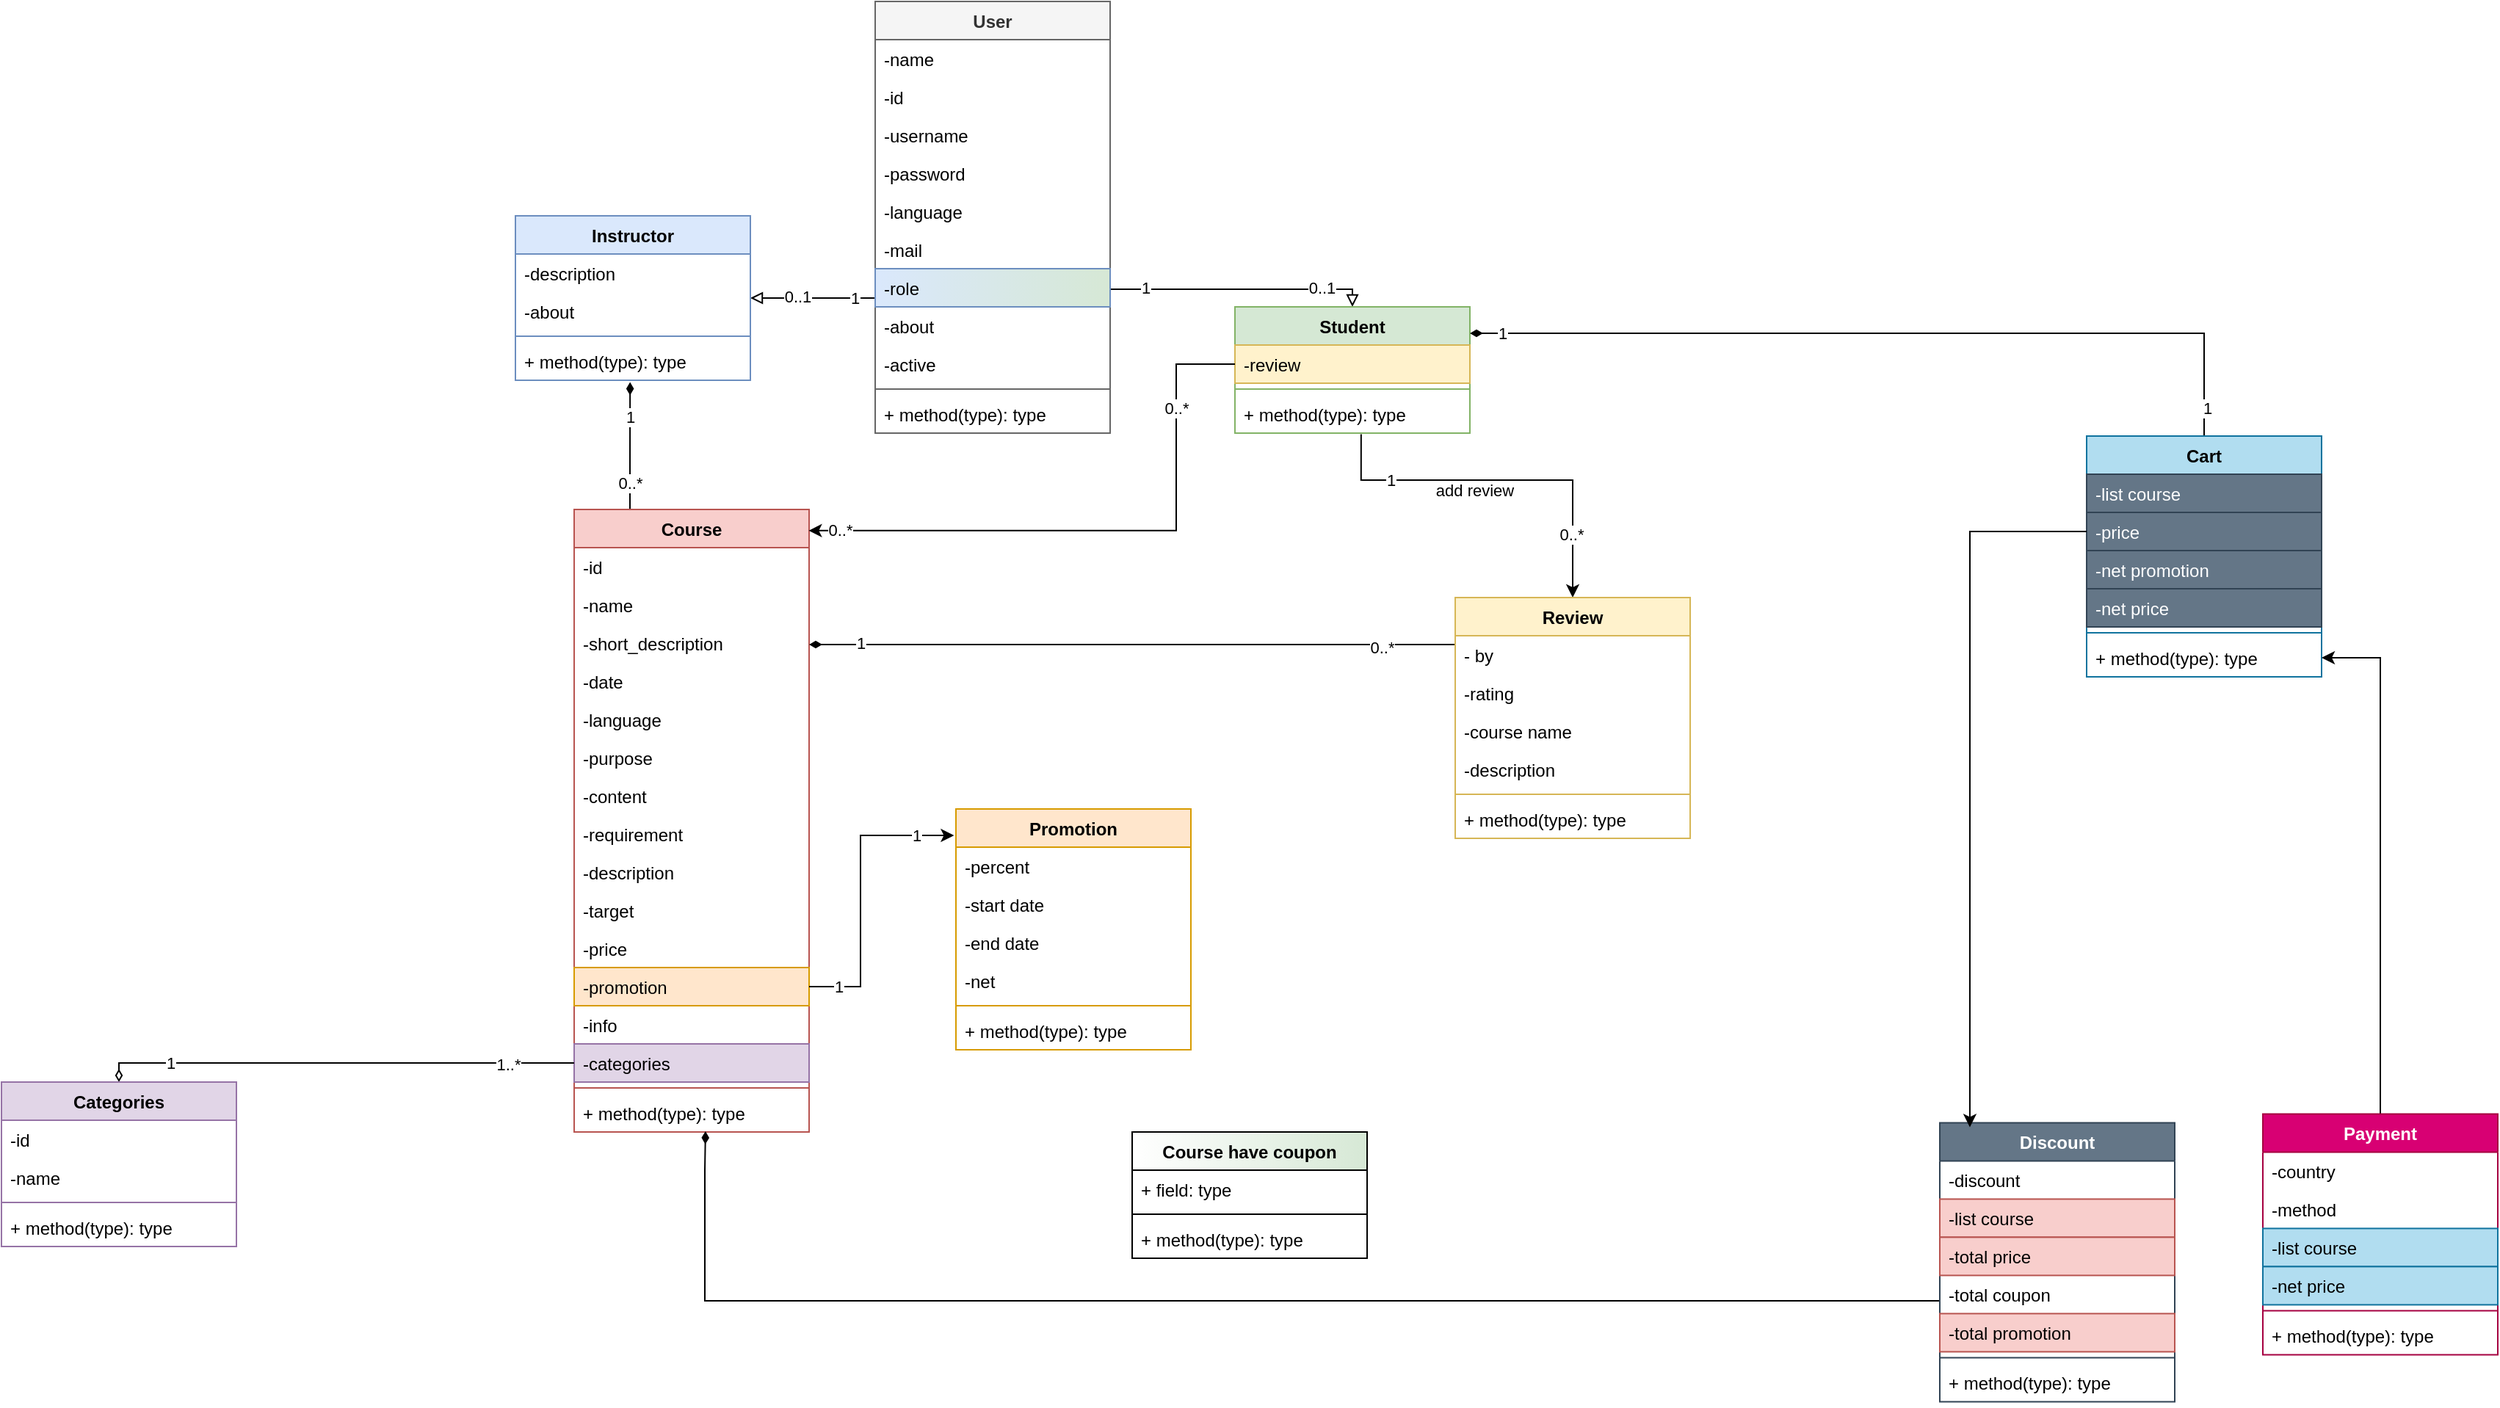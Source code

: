 <mxfile version="20.8.19" type="github">
  <diagram name="Page-1" id="RoZd-cWgufaqt0LcxTIa">
    <mxGraphModel dx="3312" dy="930" grid="1" gridSize="10" guides="1" tooltips="1" connect="1" arrows="1" fold="1" page="1" pageScale="1" pageWidth="850" pageHeight="1100" math="0" shadow="0">
      <root>
        <mxCell id="0" />
        <mxCell id="1" parent="0" />
        <mxCell id="R6KmrhAIqxs1jMvVyGCJ-106" style="edgeStyle=orthogonalEdgeStyle;rounded=0;orthogonalLoop=1;jettySize=auto;html=1;endArrow=diamondThin;endFill=1;entryX=0.488;entryY=1.05;entryDx=0;entryDy=0;entryPerimeter=0;" parent="1" source="R6KmrhAIqxs1jMvVyGCJ-5" target="R6KmrhAIqxs1jMvVyGCJ-25" edge="1">
          <mxGeometry relative="1" as="geometry">
            <mxPoint x="140" y="280" as="targetPoint" />
            <Array as="points">
              <mxPoint x="98" y="320" />
              <mxPoint x="98" y="320" />
            </Array>
          </mxGeometry>
        </mxCell>
        <mxCell id="YBWglFwGWrB2AkKOuAqJ-6" value="1" style="edgeLabel;html=1;align=center;verticalAlign=middle;resizable=0;points=[];" vertex="1" connectable="0" parent="R6KmrhAIqxs1jMvVyGCJ-106">
          <mxGeometry x="0.462" relative="1" as="geometry">
            <mxPoint as="offset" />
          </mxGeometry>
        </mxCell>
        <mxCell id="YBWglFwGWrB2AkKOuAqJ-7" value="0..*" style="edgeLabel;html=1;align=center;verticalAlign=middle;resizable=0;points=[];" vertex="1" connectable="0" parent="R6KmrhAIqxs1jMvVyGCJ-106">
          <mxGeometry x="-0.58" relative="1" as="geometry">
            <mxPoint as="offset" />
          </mxGeometry>
        </mxCell>
        <mxCell id="R6KmrhAIqxs1jMvVyGCJ-5" value="Course" style="swimlane;fontStyle=1;align=center;verticalAlign=top;childLayout=stackLayout;horizontal=1;startSize=26;horizontalStack=0;resizeParent=1;resizeParentMax=0;resizeLast=0;collapsible=1;marginBottom=0;fillColor=#f8cecc;strokeColor=#b85450;" parent="1" vertex="1">
          <mxGeometry x="60" y="350" width="160" height="424" as="geometry" />
        </mxCell>
        <mxCell id="R6KmrhAIqxs1jMvVyGCJ-90" value="-id" style="text;strokeColor=none;fillColor=none;align=left;verticalAlign=top;spacingLeft=4;spacingRight=4;overflow=hidden;rotatable=0;points=[[0,0.5],[1,0.5]];portConstraint=eastwest;" parent="R6KmrhAIqxs1jMvVyGCJ-5" vertex="1">
          <mxGeometry y="26" width="160" height="26" as="geometry" />
        </mxCell>
        <mxCell id="R6KmrhAIqxs1jMvVyGCJ-9" value="-name&#xa;" style="text;strokeColor=none;fillColor=none;align=left;verticalAlign=top;spacingLeft=4;spacingRight=4;overflow=hidden;rotatable=0;points=[[0,0.5],[1,0.5]];portConstraint=eastwest;" parent="R6KmrhAIqxs1jMvVyGCJ-5" vertex="1">
          <mxGeometry y="52" width="160" height="26" as="geometry" />
        </mxCell>
        <mxCell id="R6KmrhAIqxs1jMvVyGCJ-10" value="-short_description" style="text;strokeColor=none;fillColor=none;align=left;verticalAlign=top;spacingLeft=4;spacingRight=4;overflow=hidden;rotatable=0;points=[[0,0.5],[1,0.5]];portConstraint=eastwest;" parent="R6KmrhAIqxs1jMvVyGCJ-5" vertex="1">
          <mxGeometry y="78" width="160" height="26" as="geometry" />
        </mxCell>
        <mxCell id="R6KmrhAIqxs1jMvVyGCJ-13" value="-date" style="text;strokeColor=none;fillColor=none;align=left;verticalAlign=top;spacingLeft=4;spacingRight=4;overflow=hidden;rotatable=0;points=[[0,0.5],[1,0.5]];portConstraint=eastwest;" parent="R6KmrhAIqxs1jMvVyGCJ-5" vertex="1">
          <mxGeometry y="104" width="160" height="26" as="geometry" />
        </mxCell>
        <mxCell id="R6KmrhAIqxs1jMvVyGCJ-14" value="-language" style="text;strokeColor=none;fillColor=none;align=left;verticalAlign=top;spacingLeft=4;spacingRight=4;overflow=hidden;rotatable=0;points=[[0,0.5],[1,0.5]];portConstraint=eastwest;" parent="R6KmrhAIqxs1jMvVyGCJ-5" vertex="1">
          <mxGeometry y="130" width="160" height="26" as="geometry" />
        </mxCell>
        <mxCell id="R6KmrhAIqxs1jMvVyGCJ-15" value="-purpose" style="text;strokeColor=none;fillColor=none;align=left;verticalAlign=top;spacingLeft=4;spacingRight=4;overflow=hidden;rotatable=0;points=[[0,0.5],[1,0.5]];portConstraint=eastwest;" parent="R6KmrhAIqxs1jMvVyGCJ-5" vertex="1">
          <mxGeometry y="156" width="160" height="26" as="geometry" />
        </mxCell>
        <mxCell id="R6KmrhAIqxs1jMvVyGCJ-16" value="-content" style="text;strokeColor=none;fillColor=none;align=left;verticalAlign=top;spacingLeft=4;spacingRight=4;overflow=hidden;rotatable=0;points=[[0,0.5],[1,0.5]];portConstraint=eastwest;" parent="R6KmrhAIqxs1jMvVyGCJ-5" vertex="1">
          <mxGeometry y="182" width="160" height="26" as="geometry" />
        </mxCell>
        <mxCell id="R6KmrhAIqxs1jMvVyGCJ-17" value="-requirement" style="text;strokeColor=none;fillColor=none;align=left;verticalAlign=top;spacingLeft=4;spacingRight=4;overflow=hidden;rotatable=0;points=[[0,0.5],[1,0.5]];portConstraint=eastwest;" parent="R6KmrhAIqxs1jMvVyGCJ-5" vertex="1">
          <mxGeometry y="208" width="160" height="26" as="geometry" />
        </mxCell>
        <mxCell id="R6KmrhAIqxs1jMvVyGCJ-18" value="-description" style="text;strokeColor=none;fillColor=none;align=left;verticalAlign=top;spacingLeft=4;spacingRight=4;overflow=hidden;rotatable=0;points=[[0,0.5],[1,0.5]];portConstraint=eastwest;" parent="R6KmrhAIqxs1jMvVyGCJ-5" vertex="1">
          <mxGeometry y="234" width="160" height="26" as="geometry" />
        </mxCell>
        <mxCell id="R6KmrhAIqxs1jMvVyGCJ-19" value="-target" style="text;strokeColor=none;fillColor=none;align=left;verticalAlign=top;spacingLeft=4;spacingRight=4;overflow=hidden;rotatable=0;points=[[0,0.5],[1,0.5]];portConstraint=eastwest;" parent="R6KmrhAIqxs1jMvVyGCJ-5" vertex="1">
          <mxGeometry y="260" width="160" height="26" as="geometry" />
        </mxCell>
        <mxCell id="R6KmrhAIqxs1jMvVyGCJ-20" value="-price" style="text;strokeColor=none;fillColor=none;align=left;verticalAlign=top;spacingLeft=4;spacingRight=4;overflow=hidden;rotatable=0;points=[[0,0.5],[1,0.5]];portConstraint=eastwest;" parent="R6KmrhAIqxs1jMvVyGCJ-5" vertex="1">
          <mxGeometry y="286" width="160" height="26" as="geometry" />
        </mxCell>
        <mxCell id="R6KmrhAIqxs1jMvVyGCJ-91" value="-promotion" style="text;strokeColor=#d79b00;fillColor=#ffe6cc;align=left;verticalAlign=top;spacingLeft=4;spacingRight=4;overflow=hidden;rotatable=0;points=[[0,0.5],[1,0.5]];portConstraint=eastwest;" parent="R6KmrhAIqxs1jMvVyGCJ-5" vertex="1">
          <mxGeometry y="312" width="160" height="26" as="geometry" />
        </mxCell>
        <mxCell id="R6KmrhAIqxs1jMvVyGCJ-120" value="-info" style="text;strokeColor=none;fillColor=none;align=left;verticalAlign=top;spacingLeft=4;spacingRight=4;overflow=hidden;rotatable=0;points=[[0,0.5],[1,0.5]];portConstraint=eastwest;" parent="R6KmrhAIqxs1jMvVyGCJ-5" vertex="1">
          <mxGeometry y="338" width="160" height="26" as="geometry" />
        </mxCell>
        <mxCell id="R6KmrhAIqxs1jMvVyGCJ-6" value="-categories" style="text;strokeColor=#9673a6;fillColor=#e1d5e7;align=left;verticalAlign=top;spacingLeft=4;spacingRight=4;overflow=hidden;rotatable=0;points=[[0,0.5],[1,0.5]];portConstraint=eastwest;" parent="R6KmrhAIqxs1jMvVyGCJ-5" vertex="1">
          <mxGeometry y="364" width="160" height="26" as="geometry" />
        </mxCell>
        <mxCell id="R6KmrhAIqxs1jMvVyGCJ-7" value="" style="line;strokeWidth=1;fillColor=none;align=left;verticalAlign=middle;spacingTop=-1;spacingLeft=3;spacingRight=3;rotatable=0;labelPosition=right;points=[];portConstraint=eastwest;strokeColor=inherit;" parent="R6KmrhAIqxs1jMvVyGCJ-5" vertex="1">
          <mxGeometry y="390" width="160" height="8" as="geometry" />
        </mxCell>
        <mxCell id="R6KmrhAIqxs1jMvVyGCJ-8" value="+ method(type): type" style="text;strokeColor=none;fillColor=none;align=left;verticalAlign=top;spacingLeft=4;spacingRight=4;overflow=hidden;rotatable=0;points=[[0,0.5],[1,0.5]];portConstraint=eastwest;" parent="R6KmrhAIqxs1jMvVyGCJ-5" vertex="1">
          <mxGeometry y="398" width="160" height="26" as="geometry" />
        </mxCell>
        <mxCell id="R6KmrhAIqxs1jMvVyGCJ-103" style="edgeStyle=orthogonalEdgeStyle;rounded=0;orthogonalLoop=1;jettySize=auto;html=1;endArrow=none;endFill=0;startArrow=block;startFill=0;" parent="1" source="R6KmrhAIqxs1jMvVyGCJ-22" target="R6KmrhAIqxs1jMvVyGCJ-78" edge="1">
          <mxGeometry relative="1" as="geometry">
            <Array as="points">
              <mxPoint x="250" y="206" />
              <mxPoint x="250" y="206" />
            </Array>
          </mxGeometry>
        </mxCell>
        <mxCell id="YBWglFwGWrB2AkKOuAqJ-2" value="1" style="edgeLabel;html=1;align=center;verticalAlign=middle;resizable=0;points=[];" vertex="1" connectable="0" parent="R6KmrhAIqxs1jMvVyGCJ-103">
          <mxGeometry x="-0.345" relative="1" as="geometry">
            <mxPoint as="offset" />
          </mxGeometry>
        </mxCell>
        <mxCell id="YBWglFwGWrB2AkKOuAqJ-3" value="1" style="edgeLabel;html=1;align=center;verticalAlign=middle;resizable=0;points=[];" vertex="1" connectable="0" parent="R6KmrhAIqxs1jMvVyGCJ-103">
          <mxGeometry x="0.671" relative="1" as="geometry">
            <mxPoint as="offset" />
          </mxGeometry>
        </mxCell>
        <mxCell id="YBWglFwGWrB2AkKOuAqJ-11" value="0..1" style="edgeLabel;html=1;align=center;verticalAlign=middle;resizable=0;points=[];" vertex="1" connectable="0" parent="R6KmrhAIqxs1jMvVyGCJ-103">
          <mxGeometry x="-0.255" y="1" relative="1" as="geometry">
            <mxPoint as="offset" />
          </mxGeometry>
        </mxCell>
        <mxCell id="R6KmrhAIqxs1jMvVyGCJ-22" value="Instructor" style="swimlane;fontStyle=1;align=center;verticalAlign=top;childLayout=stackLayout;horizontal=1;startSize=26;horizontalStack=0;resizeParent=1;resizeParentMax=0;resizeLast=0;collapsible=1;marginBottom=0;fillColor=#dae8fc;strokeColor=#6c8ebf;" parent="1" vertex="1">
          <mxGeometry x="20" y="150" width="160" height="112" as="geometry" />
        </mxCell>
        <mxCell id="R6KmrhAIqxs1jMvVyGCJ-27" value="-description" style="text;strokeColor=none;fillColor=none;align=left;verticalAlign=top;spacingLeft=4;spacingRight=4;overflow=hidden;rotatable=0;points=[[0,0.5],[1,0.5]];portConstraint=eastwest;" parent="R6KmrhAIqxs1jMvVyGCJ-22" vertex="1">
          <mxGeometry y="26" width="160" height="26" as="geometry" />
        </mxCell>
        <mxCell id="R6KmrhAIqxs1jMvVyGCJ-28" value="-about" style="text;strokeColor=none;fillColor=none;align=left;verticalAlign=top;spacingLeft=4;spacingRight=4;overflow=hidden;rotatable=0;points=[[0,0.5],[1,0.5]];portConstraint=eastwest;" parent="R6KmrhAIqxs1jMvVyGCJ-22" vertex="1">
          <mxGeometry y="52" width="160" height="26" as="geometry" />
        </mxCell>
        <mxCell id="R6KmrhAIqxs1jMvVyGCJ-24" value="" style="line;strokeWidth=1;fillColor=none;align=left;verticalAlign=middle;spacingTop=-1;spacingLeft=3;spacingRight=3;rotatable=0;labelPosition=right;points=[];portConstraint=eastwest;strokeColor=inherit;" parent="R6KmrhAIqxs1jMvVyGCJ-22" vertex="1">
          <mxGeometry y="78" width="160" height="8" as="geometry" />
        </mxCell>
        <mxCell id="R6KmrhAIqxs1jMvVyGCJ-25" value="+ method(type): type" style="text;strokeColor=none;fillColor=none;align=left;verticalAlign=top;spacingLeft=4;spacingRight=4;overflow=hidden;rotatable=0;points=[[0,0.5],[1,0.5]];portConstraint=eastwest;" parent="R6KmrhAIqxs1jMvVyGCJ-22" vertex="1">
          <mxGeometry y="86" width="160" height="26" as="geometry" />
        </mxCell>
        <mxCell id="R6KmrhAIqxs1jMvVyGCJ-105" style="edgeStyle=orthogonalEdgeStyle;rounded=0;orthogonalLoop=1;jettySize=auto;html=1;endArrow=none;endFill=0;startArrow=block;startFill=0;entryX=1;entryY=0.5;entryDx=0;entryDy=0;" parent="1" source="R6KmrhAIqxs1jMvVyGCJ-29" target="R6KmrhAIqxs1jMvVyGCJ-78" edge="1">
          <mxGeometry relative="1" as="geometry">
            <Array as="points">
              <mxPoint x="590" y="200" />
              <mxPoint x="425" y="200" />
            </Array>
          </mxGeometry>
        </mxCell>
        <mxCell id="YBWglFwGWrB2AkKOuAqJ-4" value="1" style="edgeLabel;html=1;align=center;verticalAlign=middle;resizable=0;points=[];" vertex="1" connectable="0" parent="R6KmrhAIqxs1jMvVyGCJ-105">
          <mxGeometry x="0.723" y="-1" relative="1" as="geometry">
            <mxPoint as="offset" />
          </mxGeometry>
        </mxCell>
        <mxCell id="YBWglFwGWrB2AkKOuAqJ-5" value="1" style="edgeLabel;html=1;align=center;verticalAlign=middle;resizable=0;points=[];" vertex="1" connectable="0" parent="R6KmrhAIqxs1jMvVyGCJ-105">
          <mxGeometry x="-0.655" relative="1" as="geometry">
            <mxPoint as="offset" />
          </mxGeometry>
        </mxCell>
        <mxCell id="YBWglFwGWrB2AkKOuAqJ-12" value="0..1" style="edgeLabel;html=1;align=center;verticalAlign=middle;resizable=0;points=[];" vertex="1" connectable="0" parent="R6KmrhAIqxs1jMvVyGCJ-105">
          <mxGeometry x="-0.629" y="-1" relative="1" as="geometry">
            <mxPoint as="offset" />
          </mxGeometry>
        </mxCell>
        <mxCell id="R6KmrhAIqxs1jMvVyGCJ-29" value="Student" style="swimlane;fontStyle=1;align=center;verticalAlign=top;childLayout=stackLayout;horizontal=1;startSize=26;horizontalStack=0;resizeParent=1;resizeParentMax=0;resizeLast=0;collapsible=1;marginBottom=0;fillColor=#d5e8d4;strokeColor=#82b366;" parent="1" vertex="1">
          <mxGeometry x="510" y="212" width="160" height="86" as="geometry" />
        </mxCell>
        <mxCell id="R6KmrhAIqxs1jMvVyGCJ-30" value="-review" style="text;strokeColor=#d6b656;fillColor=#fff2cc;align=left;verticalAlign=top;spacingLeft=4;spacingRight=4;overflow=hidden;rotatable=0;points=[[0,0.5],[1,0.5]];portConstraint=eastwest;" parent="R6KmrhAIqxs1jMvVyGCJ-29" vertex="1">
          <mxGeometry y="26" width="160" height="26" as="geometry" />
        </mxCell>
        <mxCell id="R6KmrhAIqxs1jMvVyGCJ-31" value="" style="line;strokeWidth=1;fillColor=none;align=left;verticalAlign=middle;spacingTop=-1;spacingLeft=3;spacingRight=3;rotatable=0;labelPosition=right;points=[];portConstraint=eastwest;strokeColor=inherit;" parent="R6KmrhAIqxs1jMvVyGCJ-29" vertex="1">
          <mxGeometry y="52" width="160" height="8" as="geometry" />
        </mxCell>
        <mxCell id="R6KmrhAIqxs1jMvVyGCJ-32" value="+ method(type): type" style="text;strokeColor=none;fillColor=none;align=left;verticalAlign=top;spacingLeft=4;spacingRight=4;overflow=hidden;rotatable=0;points=[[0,0.5],[1,0.5]];portConstraint=eastwest;" parent="R6KmrhAIqxs1jMvVyGCJ-29" vertex="1">
          <mxGeometry y="60" width="160" height="26" as="geometry" />
        </mxCell>
        <mxCell id="R6KmrhAIqxs1jMvVyGCJ-35" value="User" style="swimlane;fontStyle=1;align=center;verticalAlign=top;childLayout=stackLayout;horizontal=1;startSize=26;horizontalStack=0;resizeParent=1;resizeParentMax=0;resizeLast=0;collapsible=1;marginBottom=0;fillColor=#f5f5f5;fontColor=#333333;strokeColor=#666666;" parent="1" vertex="1">
          <mxGeometry x="265" y="4" width="160" height="294" as="geometry">
            <mxRectangle x="640" y="80" width="90" height="30" as="alternateBounds" />
          </mxGeometry>
        </mxCell>
        <mxCell id="R6KmrhAIqxs1jMvVyGCJ-36" value="-name" style="text;strokeColor=none;fillColor=none;align=left;verticalAlign=top;spacingLeft=4;spacingRight=4;overflow=hidden;rotatable=0;points=[[0,0.5],[1,0.5]];portConstraint=eastwest;" parent="R6KmrhAIqxs1jMvVyGCJ-35" vertex="1">
          <mxGeometry y="26" width="160" height="26" as="geometry" />
        </mxCell>
        <mxCell id="R6KmrhAIqxs1jMvVyGCJ-47" value="-id" style="text;strokeColor=none;fillColor=none;align=left;verticalAlign=top;spacingLeft=4;spacingRight=4;overflow=hidden;rotatable=0;points=[[0,0.5],[1,0.5]];portConstraint=eastwest;" parent="R6KmrhAIqxs1jMvVyGCJ-35" vertex="1">
          <mxGeometry y="52" width="160" height="26" as="geometry" />
        </mxCell>
        <mxCell id="R6KmrhAIqxs1jMvVyGCJ-49" value="-username" style="text;strokeColor=none;fillColor=none;align=left;verticalAlign=top;spacingLeft=4;spacingRight=4;overflow=hidden;rotatable=0;points=[[0,0.5],[1,0.5]];portConstraint=eastwest;" parent="R6KmrhAIqxs1jMvVyGCJ-35" vertex="1">
          <mxGeometry y="78" width="160" height="26" as="geometry" />
        </mxCell>
        <mxCell id="R6KmrhAIqxs1jMvVyGCJ-50" value="-password" style="text;strokeColor=none;fillColor=none;align=left;verticalAlign=top;spacingLeft=4;spacingRight=4;overflow=hidden;rotatable=0;points=[[0,0.5],[1,0.5]];portConstraint=eastwest;" parent="R6KmrhAIqxs1jMvVyGCJ-35" vertex="1">
          <mxGeometry y="104" width="160" height="26" as="geometry" />
        </mxCell>
        <mxCell id="R6KmrhAIqxs1jMvVyGCJ-51" value="-language" style="text;strokeColor=none;fillColor=none;align=left;verticalAlign=top;spacingLeft=4;spacingRight=4;overflow=hidden;rotatable=0;points=[[0,0.5],[1,0.5]];portConstraint=eastwest;" parent="R6KmrhAIqxs1jMvVyGCJ-35" vertex="1">
          <mxGeometry y="130" width="160" height="26" as="geometry" />
        </mxCell>
        <mxCell id="R6KmrhAIqxs1jMvVyGCJ-52" value="-mail" style="text;strokeColor=none;fillColor=none;align=left;verticalAlign=top;spacingLeft=4;spacingRight=4;overflow=hidden;rotatable=0;points=[[0,0.5],[1,0.5]];portConstraint=eastwest;" parent="R6KmrhAIqxs1jMvVyGCJ-35" vertex="1">
          <mxGeometry y="156" width="160" height="26" as="geometry" />
        </mxCell>
        <mxCell id="R6KmrhAIqxs1jMvVyGCJ-78" value="-role" style="text;strokeColor=#6c8ebf;fillColor=#dae8fc;align=left;verticalAlign=top;spacingLeft=4;spacingRight=4;overflow=hidden;rotatable=0;points=[[0,0.5],[1,0.5]];portConstraint=eastwest;gradientColor=#d6e8d5;gradientDirection=east;" parent="R6KmrhAIqxs1jMvVyGCJ-35" vertex="1">
          <mxGeometry y="182" width="160" height="26" as="geometry" />
        </mxCell>
        <mxCell id="R6KmrhAIqxs1jMvVyGCJ-53" value="-about" style="text;strokeColor=none;fillColor=none;align=left;verticalAlign=top;spacingLeft=4;spacingRight=4;overflow=hidden;rotatable=0;points=[[0,0.5],[1,0.5]];portConstraint=eastwest;" parent="R6KmrhAIqxs1jMvVyGCJ-35" vertex="1">
          <mxGeometry y="208" width="160" height="26" as="geometry" />
        </mxCell>
        <mxCell id="R6KmrhAIqxs1jMvVyGCJ-54" value="-active" style="text;strokeColor=none;fillColor=none;align=left;verticalAlign=top;spacingLeft=4;spacingRight=4;overflow=hidden;rotatable=0;points=[[0,0.5],[1,0.5]];portConstraint=eastwest;" parent="R6KmrhAIqxs1jMvVyGCJ-35" vertex="1">
          <mxGeometry y="234" width="160" height="26" as="geometry" />
        </mxCell>
        <mxCell id="R6KmrhAIqxs1jMvVyGCJ-37" value="" style="line;strokeWidth=1;fillColor=none;align=left;verticalAlign=middle;spacingTop=-1;spacingLeft=3;spacingRight=3;rotatable=0;labelPosition=right;points=[];portConstraint=eastwest;strokeColor=inherit;" parent="R6KmrhAIqxs1jMvVyGCJ-35" vertex="1">
          <mxGeometry y="260" width="160" height="8" as="geometry" />
        </mxCell>
        <mxCell id="R6KmrhAIqxs1jMvVyGCJ-38" value="+ method(type): type" style="text;strokeColor=none;fillColor=none;align=left;verticalAlign=top;spacingLeft=4;spacingRight=4;overflow=hidden;rotatable=0;points=[[0,0.5],[1,0.5]];portConstraint=eastwest;" parent="R6KmrhAIqxs1jMvVyGCJ-35" vertex="1">
          <mxGeometry y="268" width="160" height="26" as="geometry" />
        </mxCell>
        <mxCell id="R6KmrhAIqxs1jMvVyGCJ-114" style="edgeStyle=orthogonalEdgeStyle;rounded=0;orthogonalLoop=1;jettySize=auto;html=1;entryX=0.537;entryY=1.027;entryDx=0;entryDy=0;startArrow=classic;startFill=1;endArrow=none;endFill=0;entryPerimeter=0;" parent="1" source="R6KmrhAIqxs1jMvVyGCJ-55" target="R6KmrhAIqxs1jMvVyGCJ-32" edge="1">
          <mxGeometry relative="1" as="geometry">
            <Array as="points">
              <mxPoint x="740" y="330" />
              <mxPoint x="596" y="330" />
            </Array>
          </mxGeometry>
        </mxCell>
        <mxCell id="YBWglFwGWrB2AkKOuAqJ-10" value="add review" style="edgeLabel;html=1;align=center;verticalAlign=middle;resizable=0;points=[];" vertex="1" connectable="0" parent="R6KmrhAIqxs1jMvVyGCJ-114">
          <mxGeometry x="0.156" relative="1" as="geometry">
            <mxPoint y="7" as="offset" />
          </mxGeometry>
        </mxCell>
        <mxCell id="YBWglFwGWrB2AkKOuAqJ-13" value="0..*" style="edgeLabel;html=1;align=center;verticalAlign=middle;resizable=0;points=[];" vertex="1" connectable="0" parent="R6KmrhAIqxs1jMvVyGCJ-114">
          <mxGeometry x="-0.664" y="1" relative="1" as="geometry">
            <mxPoint as="offset" />
          </mxGeometry>
        </mxCell>
        <mxCell id="YBWglFwGWrB2AkKOuAqJ-14" value="1" style="edgeLabel;html=1;align=center;verticalAlign=middle;resizable=0;points=[];" vertex="1" connectable="0" parent="R6KmrhAIqxs1jMvVyGCJ-114">
          <mxGeometry x="0.599" relative="1" as="geometry">
            <mxPoint as="offset" />
          </mxGeometry>
        </mxCell>
        <mxCell id="R6KmrhAIqxs1jMvVyGCJ-117" style="edgeStyle=orthogonalEdgeStyle;rounded=0;orthogonalLoop=1;jettySize=auto;html=1;startArrow=none;startFill=0;endArrow=diamondThin;endFill=1;" parent="1" source="R6KmrhAIqxs1jMvVyGCJ-55" target="R6KmrhAIqxs1jMvVyGCJ-5" edge="1">
          <mxGeometry relative="1" as="geometry">
            <Array as="points">
              <mxPoint x="300" y="442" />
              <mxPoint x="300" y="442" />
            </Array>
          </mxGeometry>
        </mxCell>
        <mxCell id="YBWglFwGWrB2AkKOuAqJ-15" value="0..*" style="edgeLabel;html=1;align=center;verticalAlign=middle;resizable=0;points=[];" vertex="1" connectable="0" parent="R6KmrhAIqxs1jMvVyGCJ-117">
          <mxGeometry x="-0.771" y="2" relative="1" as="geometry">
            <mxPoint as="offset" />
          </mxGeometry>
        </mxCell>
        <mxCell id="YBWglFwGWrB2AkKOuAqJ-16" value="1" style="edgeLabel;html=1;align=center;verticalAlign=middle;resizable=0;points=[];" vertex="1" connectable="0" parent="R6KmrhAIqxs1jMvVyGCJ-117">
          <mxGeometry x="0.842" y="-1" relative="1" as="geometry">
            <mxPoint as="offset" />
          </mxGeometry>
        </mxCell>
        <mxCell id="R6KmrhAIqxs1jMvVyGCJ-55" value="Review" style="swimlane;fontStyle=1;align=center;verticalAlign=top;childLayout=stackLayout;horizontal=1;startSize=26;horizontalStack=0;resizeParent=1;resizeParentMax=0;resizeLast=0;collapsible=1;marginBottom=0;fillColor=#fff2cc;strokeColor=#d6b656;" parent="1" vertex="1">
          <mxGeometry x="660" y="410" width="160" height="164" as="geometry" />
        </mxCell>
        <mxCell id="R6KmrhAIqxs1jMvVyGCJ-59" value="- by" style="text;strokeColor=none;fillColor=none;align=left;verticalAlign=top;spacingLeft=4;spacingRight=4;overflow=hidden;rotatable=0;points=[[0,0.5],[1,0.5]];portConstraint=eastwest;" parent="R6KmrhAIqxs1jMvVyGCJ-55" vertex="1">
          <mxGeometry y="26" width="160" height="26" as="geometry" />
        </mxCell>
        <mxCell id="R6KmrhAIqxs1jMvVyGCJ-60" value="-rating" style="text;strokeColor=none;fillColor=none;align=left;verticalAlign=top;spacingLeft=4;spacingRight=4;overflow=hidden;rotatable=0;points=[[0,0.5],[1,0.5]];portConstraint=eastwest;" parent="R6KmrhAIqxs1jMvVyGCJ-55" vertex="1">
          <mxGeometry y="52" width="160" height="26" as="geometry" />
        </mxCell>
        <mxCell id="R6KmrhAIqxs1jMvVyGCJ-61" value="-course name" style="text;strokeColor=none;fillColor=none;align=left;verticalAlign=top;spacingLeft=4;spacingRight=4;overflow=hidden;rotatable=0;points=[[0,0.5],[1,0.5]];portConstraint=eastwest;" parent="R6KmrhAIqxs1jMvVyGCJ-55" vertex="1">
          <mxGeometry y="78" width="160" height="26" as="geometry" />
        </mxCell>
        <mxCell id="R6KmrhAIqxs1jMvVyGCJ-56" value="-description" style="text;strokeColor=none;fillColor=none;align=left;verticalAlign=top;spacingLeft=4;spacingRight=4;overflow=hidden;rotatable=0;points=[[0,0.5],[1,0.5]];portConstraint=eastwest;" parent="R6KmrhAIqxs1jMvVyGCJ-55" vertex="1">
          <mxGeometry y="104" width="160" height="26" as="geometry" />
        </mxCell>
        <mxCell id="R6KmrhAIqxs1jMvVyGCJ-57" value="" style="line;strokeWidth=1;fillColor=none;align=left;verticalAlign=middle;spacingTop=-1;spacingLeft=3;spacingRight=3;rotatable=0;labelPosition=right;points=[];portConstraint=eastwest;strokeColor=inherit;" parent="R6KmrhAIqxs1jMvVyGCJ-55" vertex="1">
          <mxGeometry y="130" width="160" height="8" as="geometry" />
        </mxCell>
        <mxCell id="R6KmrhAIqxs1jMvVyGCJ-58" value="+ method(type): type" style="text;strokeColor=none;fillColor=none;align=left;verticalAlign=top;spacingLeft=4;spacingRight=4;overflow=hidden;rotatable=0;points=[[0,0.5],[1,0.5]];portConstraint=eastwest;" parent="R6KmrhAIqxs1jMvVyGCJ-55" vertex="1">
          <mxGeometry y="138" width="160" height="26" as="geometry" />
        </mxCell>
        <mxCell id="R6KmrhAIqxs1jMvVyGCJ-110" style="edgeStyle=orthogonalEdgeStyle;rounded=0;orthogonalLoop=1;jettySize=auto;html=1;entryX=0;entryY=0.5;entryDx=0;entryDy=0;startArrow=diamondThin;startFill=0;endArrow=none;endFill=0;exitX=0.5;exitY=0;exitDx=0;exitDy=0;" parent="1" source="R6KmrhAIqxs1jMvVyGCJ-62" target="R6KmrhAIqxs1jMvVyGCJ-6" edge="1">
          <mxGeometry relative="1" as="geometry">
            <Array as="points">
              <mxPoint x="-250" y="727" />
            </Array>
          </mxGeometry>
        </mxCell>
        <mxCell id="YBWglFwGWrB2AkKOuAqJ-23" value="1" style="edgeLabel;html=1;align=center;verticalAlign=middle;resizable=0;points=[];" vertex="1" connectable="0" parent="R6KmrhAIqxs1jMvVyGCJ-110">
          <mxGeometry x="-0.706" relative="1" as="geometry">
            <mxPoint as="offset" />
          </mxGeometry>
        </mxCell>
        <mxCell id="YBWglFwGWrB2AkKOuAqJ-24" value="1..*" style="edgeLabel;html=1;align=center;verticalAlign=middle;resizable=0;points=[];" vertex="1" connectable="0" parent="R6KmrhAIqxs1jMvVyGCJ-110">
          <mxGeometry x="0.721" y="-1" relative="1" as="geometry">
            <mxPoint as="offset" />
          </mxGeometry>
        </mxCell>
        <mxCell id="R6KmrhAIqxs1jMvVyGCJ-62" value="Categories" style="swimlane;fontStyle=1;align=center;verticalAlign=top;childLayout=stackLayout;horizontal=1;startSize=26;horizontalStack=0;resizeParent=1;resizeParentMax=0;resizeLast=0;collapsible=1;marginBottom=0;fillColor=#e1d5e7;strokeColor=#9673a6;" parent="1" vertex="1">
          <mxGeometry x="-330" y="740" width="160" height="112" as="geometry" />
        </mxCell>
        <mxCell id="R6KmrhAIqxs1jMvVyGCJ-109" value="-id" style="text;strokeColor=none;fillColor=none;align=left;verticalAlign=top;spacingLeft=4;spacingRight=4;overflow=hidden;rotatable=0;points=[[0,0.5],[1,0.5]];portConstraint=eastwest;" parent="R6KmrhAIqxs1jMvVyGCJ-62" vertex="1">
          <mxGeometry y="26" width="160" height="26" as="geometry" />
        </mxCell>
        <mxCell id="R6KmrhAIqxs1jMvVyGCJ-63" value="-name" style="text;strokeColor=none;fillColor=none;align=left;verticalAlign=top;spacingLeft=4;spacingRight=4;overflow=hidden;rotatable=0;points=[[0,0.5],[1,0.5]];portConstraint=eastwest;" parent="R6KmrhAIqxs1jMvVyGCJ-62" vertex="1">
          <mxGeometry y="52" width="160" height="26" as="geometry" />
        </mxCell>
        <mxCell id="R6KmrhAIqxs1jMvVyGCJ-64" value="" style="line;strokeWidth=1;fillColor=none;align=left;verticalAlign=middle;spacingTop=-1;spacingLeft=3;spacingRight=3;rotatable=0;labelPosition=right;points=[];portConstraint=eastwest;strokeColor=inherit;" parent="R6KmrhAIqxs1jMvVyGCJ-62" vertex="1">
          <mxGeometry y="78" width="160" height="8" as="geometry" />
        </mxCell>
        <mxCell id="R6KmrhAIqxs1jMvVyGCJ-65" value="+ method(type): type" style="text;strokeColor=none;fillColor=none;align=left;verticalAlign=top;spacingLeft=4;spacingRight=4;overflow=hidden;rotatable=0;points=[[0,0.5],[1,0.5]];portConstraint=eastwest;" parent="R6KmrhAIqxs1jMvVyGCJ-62" vertex="1">
          <mxGeometry y="86" width="160" height="26" as="geometry" />
        </mxCell>
        <mxCell id="R6KmrhAIqxs1jMvVyGCJ-121" style="edgeStyle=orthogonalEdgeStyle;rounded=0;orthogonalLoop=1;jettySize=auto;html=1;startArrow=none;startFill=0;endArrow=diamondThin;endFill=1;" parent="1" source="R6KmrhAIqxs1jMvVyGCJ-66" edge="1">
          <mxGeometry relative="1" as="geometry">
            <Array as="points">
              <mxPoint x="1170" y="230" />
            </Array>
            <mxPoint x="670" y="230" as="targetPoint" />
          </mxGeometry>
        </mxCell>
        <mxCell id="YBWglFwGWrB2AkKOuAqJ-18" value="1" style="edgeLabel;html=1;align=center;verticalAlign=middle;resizable=0;points=[];" vertex="1" connectable="0" parent="R6KmrhAIqxs1jMvVyGCJ-121">
          <mxGeometry x="-0.931" y="-2" relative="1" as="geometry">
            <mxPoint as="offset" />
          </mxGeometry>
        </mxCell>
        <mxCell id="YBWglFwGWrB2AkKOuAqJ-20" value="1" style="edgeLabel;html=1;align=center;verticalAlign=middle;resizable=0;points=[];" vertex="1" connectable="0" parent="R6KmrhAIqxs1jMvVyGCJ-121">
          <mxGeometry x="0.923" relative="1" as="geometry">
            <mxPoint as="offset" />
          </mxGeometry>
        </mxCell>
        <mxCell id="R6KmrhAIqxs1jMvVyGCJ-122" style="edgeStyle=orthogonalEdgeStyle;rounded=0;orthogonalLoop=1;jettySize=auto;html=1;startArrow=none;startFill=0;endArrow=diamondThin;endFill=1;entryX=0.559;entryY=0.979;entryDx=0;entryDy=0;entryPerimeter=0;" parent="1" source="R6KmrhAIqxs1jMvVyGCJ-97" target="R6KmrhAIqxs1jMvVyGCJ-8" edge="1">
          <mxGeometry relative="1" as="geometry">
            <Array as="points">
              <mxPoint x="149" y="889" />
              <mxPoint x="149" y="800" />
            </Array>
          </mxGeometry>
        </mxCell>
        <mxCell id="R6KmrhAIqxs1jMvVyGCJ-66" value="Cart" style="swimlane;fontStyle=1;align=center;verticalAlign=top;childLayout=stackLayout;horizontal=1;startSize=26;horizontalStack=0;resizeParent=1;resizeParentMax=0;resizeLast=0;collapsible=1;marginBottom=0;fillColor=#b1ddf0;strokeColor=#10739e;" parent="1" vertex="1">
          <mxGeometry x="1090" y="300.0" width="160" height="164" as="geometry" />
        </mxCell>
        <mxCell id="R6KmrhAIqxs1jMvVyGCJ-102" value="-list course" style="text;strokeColor=#314354;fillColor=#647687;align=left;verticalAlign=top;spacingLeft=4;spacingRight=4;overflow=hidden;rotatable=0;points=[[0,0.5],[1,0.5]];portConstraint=eastwest;fontColor=#ffffff;" parent="R6KmrhAIqxs1jMvVyGCJ-66" vertex="1">
          <mxGeometry y="26" width="160" height="26" as="geometry" />
        </mxCell>
        <mxCell id="R6KmrhAIqxs1jMvVyGCJ-70" value="-price&#xa;" style="text;strokeColor=#314354;fillColor=#647687;align=left;verticalAlign=top;spacingLeft=4;spacingRight=4;overflow=hidden;rotatable=0;points=[[0,0.5],[1,0.5]];portConstraint=eastwest;fontColor=#ffffff;" parent="R6KmrhAIqxs1jMvVyGCJ-66" vertex="1">
          <mxGeometry y="52" width="160" height="26" as="geometry" />
        </mxCell>
        <mxCell id="R6KmrhAIqxs1jMvVyGCJ-134" value="-net promotion" style="text;strokeColor=#314354;fillColor=#647687;align=left;verticalAlign=top;spacingLeft=4;spacingRight=4;overflow=hidden;rotatable=0;points=[[0,0.5],[1,0.5]];portConstraint=eastwest;fontColor=#ffffff;" parent="R6KmrhAIqxs1jMvVyGCJ-66" vertex="1">
          <mxGeometry y="78" width="160" height="26" as="geometry" />
        </mxCell>
        <mxCell id="R6KmrhAIqxs1jMvVyGCJ-133" value="-net price&#xa;" style="text;strokeColor=#314354;fillColor=#647687;align=left;verticalAlign=top;spacingLeft=4;spacingRight=4;overflow=hidden;rotatable=0;points=[[0,0.5],[1,0.5]];portConstraint=eastwest;fontColor=#ffffff;" parent="R6KmrhAIqxs1jMvVyGCJ-66" vertex="1">
          <mxGeometry y="104" width="160" height="26" as="geometry" />
        </mxCell>
        <mxCell id="R6KmrhAIqxs1jMvVyGCJ-68" value="" style="line;strokeWidth=1;fillColor=none;align=left;verticalAlign=middle;spacingTop=-1;spacingLeft=3;spacingRight=3;rotatable=0;labelPosition=right;points=[];portConstraint=eastwest;strokeColor=inherit;" parent="R6KmrhAIqxs1jMvVyGCJ-66" vertex="1">
          <mxGeometry y="130" width="160" height="8" as="geometry" />
        </mxCell>
        <mxCell id="R6KmrhAIqxs1jMvVyGCJ-69" value="+ method(type): type" style="text;strokeColor=none;fillColor=none;align=left;verticalAlign=top;spacingLeft=4;spacingRight=4;overflow=hidden;rotatable=0;points=[[0,0.5],[1,0.5]];portConstraint=eastwest;" parent="R6KmrhAIqxs1jMvVyGCJ-66" vertex="1">
          <mxGeometry y="138" width="160" height="26" as="geometry" />
        </mxCell>
        <mxCell id="R6KmrhAIqxs1jMvVyGCJ-136" style="edgeStyle=orthogonalEdgeStyle;rounded=0;orthogonalLoop=1;jettySize=auto;html=1;startArrow=none;startFill=0;endArrow=classic;endFill=1;entryX=1;entryY=0.5;entryDx=0;entryDy=0;" parent="1" source="R6KmrhAIqxs1jMvVyGCJ-71" edge="1" target="R6KmrhAIqxs1jMvVyGCJ-69">
          <mxGeometry relative="1" as="geometry">
            <mxPoint x="1191" y="531.71" as="targetPoint" />
            <Array as="points">
              <mxPoint x="1290" y="451" />
            </Array>
          </mxGeometry>
        </mxCell>
        <mxCell id="R6KmrhAIqxs1jMvVyGCJ-71" value="Payment" style="swimlane;fontStyle=1;align=center;verticalAlign=top;childLayout=stackLayout;horizontal=1;startSize=26;horizontalStack=0;resizeParent=1;resizeParentMax=0;resizeLast=0;collapsible=1;marginBottom=0;fillColor=#d80073;fontColor=#ffffff;strokeColor=#A50040;" parent="1" vertex="1">
          <mxGeometry x="1210" y="761.71" width="160" height="164" as="geometry" />
        </mxCell>
        <mxCell id="R6KmrhAIqxs1jMvVyGCJ-75" value="-country" style="text;strokeColor=none;fillColor=none;align=left;verticalAlign=top;spacingLeft=4;spacingRight=4;overflow=hidden;rotatable=0;points=[[0,0.5],[1,0.5]];portConstraint=eastwest;" parent="R6KmrhAIqxs1jMvVyGCJ-71" vertex="1">
          <mxGeometry y="26" width="160" height="26" as="geometry" />
        </mxCell>
        <mxCell id="R6KmrhAIqxs1jMvVyGCJ-76" value="-method" style="text;strokeColor=none;fillColor=none;align=left;verticalAlign=top;spacingLeft=4;spacingRight=4;overflow=hidden;rotatable=0;points=[[0,0.5],[1,0.5]];portConstraint=eastwest;" parent="R6KmrhAIqxs1jMvVyGCJ-71" vertex="1">
          <mxGeometry y="52" width="160" height="26" as="geometry" />
        </mxCell>
        <mxCell id="R6KmrhAIqxs1jMvVyGCJ-137" value="-list course" style="text;strokeColor=#10739e;fillColor=#b1ddf0;align=left;verticalAlign=top;spacingLeft=4;spacingRight=4;overflow=hidden;rotatable=0;points=[[0,0.5],[1,0.5]];portConstraint=eastwest;" parent="R6KmrhAIqxs1jMvVyGCJ-71" vertex="1">
          <mxGeometry y="78" width="160" height="26" as="geometry" />
        </mxCell>
        <mxCell id="R6KmrhAIqxs1jMvVyGCJ-72" value="-net price" style="text;strokeColor=#10739e;fillColor=#b1ddf0;align=left;verticalAlign=top;spacingLeft=4;spacingRight=4;overflow=hidden;rotatable=0;points=[[0,0.5],[1,0.5]];portConstraint=eastwest;" parent="R6KmrhAIqxs1jMvVyGCJ-71" vertex="1">
          <mxGeometry y="104" width="160" height="26" as="geometry" />
        </mxCell>
        <mxCell id="R6KmrhAIqxs1jMvVyGCJ-73" value="" style="line;strokeWidth=1;fillColor=none;align=left;verticalAlign=middle;spacingTop=-1;spacingLeft=3;spacingRight=3;rotatable=0;labelPosition=right;points=[];portConstraint=eastwest;strokeColor=inherit;" parent="R6KmrhAIqxs1jMvVyGCJ-71" vertex="1">
          <mxGeometry y="130" width="160" height="8" as="geometry" />
        </mxCell>
        <mxCell id="R6KmrhAIqxs1jMvVyGCJ-74" value="+ method(type): type" style="text;strokeColor=none;fillColor=none;align=left;verticalAlign=top;spacingLeft=4;spacingRight=4;overflow=hidden;rotatable=0;points=[[0,0.5],[1,0.5]];portConstraint=eastwest;" parent="R6KmrhAIqxs1jMvVyGCJ-71" vertex="1">
          <mxGeometry y="138" width="160" height="26" as="geometry" />
        </mxCell>
        <mxCell id="R6KmrhAIqxs1jMvVyGCJ-83" value="Promotion" style="swimlane;fontStyle=1;align=center;verticalAlign=top;childLayout=stackLayout;horizontal=1;startSize=26;horizontalStack=0;resizeParent=1;resizeParentMax=0;resizeLast=0;collapsible=1;marginBottom=0;fillColor=#ffe6cc;strokeColor=#d79b00;" parent="1" vertex="1">
          <mxGeometry x="320" y="554" width="160" height="164" as="geometry" />
        </mxCell>
        <mxCell id="R6KmrhAIqxs1jMvVyGCJ-84" value="-percent" style="text;strokeColor=none;fillColor=none;align=left;verticalAlign=top;spacingLeft=4;spacingRight=4;overflow=hidden;rotatable=0;points=[[0,0.5],[1,0.5]];portConstraint=eastwest;" parent="R6KmrhAIqxs1jMvVyGCJ-83" vertex="1">
          <mxGeometry y="26" width="160" height="26" as="geometry" />
        </mxCell>
        <mxCell id="R6KmrhAIqxs1jMvVyGCJ-88" value="-start date" style="text;strokeColor=none;fillColor=none;align=left;verticalAlign=top;spacingLeft=4;spacingRight=4;overflow=hidden;rotatable=0;points=[[0,0.5],[1,0.5]];portConstraint=eastwest;" parent="R6KmrhAIqxs1jMvVyGCJ-83" vertex="1">
          <mxGeometry y="52" width="160" height="26" as="geometry" />
        </mxCell>
        <mxCell id="R6KmrhAIqxs1jMvVyGCJ-94" value="-end date" style="text;strokeColor=none;fillColor=none;align=left;verticalAlign=top;spacingLeft=4;spacingRight=4;overflow=hidden;rotatable=0;points=[[0,0.5],[1,0.5]];portConstraint=eastwest;" parent="R6KmrhAIqxs1jMvVyGCJ-83" vertex="1">
          <mxGeometry y="78" width="160" height="26" as="geometry" />
        </mxCell>
        <mxCell id="R6KmrhAIqxs1jMvVyGCJ-89" value="-net" style="text;strokeColor=none;fillColor=none;align=left;verticalAlign=top;spacingLeft=4;spacingRight=4;overflow=hidden;rotatable=0;points=[[0,0.5],[1,0.5]];portConstraint=eastwest;" parent="R6KmrhAIqxs1jMvVyGCJ-83" vertex="1">
          <mxGeometry y="104" width="160" height="26" as="geometry" />
        </mxCell>
        <mxCell id="R6KmrhAIqxs1jMvVyGCJ-85" value="" style="line;strokeWidth=1;fillColor=none;align=left;verticalAlign=middle;spacingTop=-1;spacingLeft=3;spacingRight=3;rotatable=0;labelPosition=right;points=[];portConstraint=eastwest;strokeColor=inherit;" parent="R6KmrhAIqxs1jMvVyGCJ-83" vertex="1">
          <mxGeometry y="130" width="160" height="8" as="geometry" />
        </mxCell>
        <mxCell id="R6KmrhAIqxs1jMvVyGCJ-86" value="+ method(type): type" style="text;strokeColor=none;fillColor=none;align=left;verticalAlign=top;spacingLeft=4;spacingRight=4;overflow=hidden;rotatable=0;points=[[0,0.5],[1,0.5]];portConstraint=eastwest;" parent="R6KmrhAIqxs1jMvVyGCJ-83" vertex="1">
          <mxGeometry y="138" width="160" height="26" as="geometry" />
        </mxCell>
        <mxCell id="R6KmrhAIqxs1jMvVyGCJ-97" value="Discount" style="swimlane;fontStyle=1;align=center;verticalAlign=top;childLayout=stackLayout;horizontal=1;startSize=26;horizontalStack=0;resizeParent=1;resizeParentMax=0;resizeLast=0;collapsible=1;marginBottom=0;fillColor=#647687;strokeColor=#314354;fontColor=#ffffff;" parent="1" vertex="1">
          <mxGeometry x="990" y="767.71" width="160" height="190" as="geometry" />
        </mxCell>
        <mxCell id="R6KmrhAIqxs1jMvVyGCJ-126" value="-discount" style="text;strokeColor=none;fillColor=none;align=left;verticalAlign=top;spacingLeft=4;spacingRight=4;overflow=hidden;rotatable=0;points=[[0,0.5],[1,0.5]];portConstraint=eastwest;" parent="R6KmrhAIqxs1jMvVyGCJ-97" vertex="1">
          <mxGeometry y="26" width="160" height="26" as="geometry" />
        </mxCell>
        <mxCell id="R6KmrhAIqxs1jMvVyGCJ-127" value="-list course" style="text;strokeColor=#b85450;fillColor=#f8cecc;align=left;verticalAlign=top;spacingLeft=4;spacingRight=4;overflow=hidden;rotatable=0;points=[[0,0.5],[1,0.5]];portConstraint=eastwest;" parent="R6KmrhAIqxs1jMvVyGCJ-97" vertex="1">
          <mxGeometry y="52" width="160" height="26" as="geometry" />
        </mxCell>
        <mxCell id="R6KmrhAIqxs1jMvVyGCJ-98" value="-total price" style="text;strokeColor=#b85450;fillColor=#f8cecc;align=left;verticalAlign=top;spacingLeft=4;spacingRight=4;overflow=hidden;rotatable=0;points=[[0,0.5],[1,0.5]];portConstraint=eastwest;" parent="R6KmrhAIqxs1jMvVyGCJ-97" vertex="1">
          <mxGeometry y="78" width="160" height="26" as="geometry" />
        </mxCell>
        <mxCell id="R6KmrhAIqxs1jMvVyGCJ-138" value="-total coupon " style="text;align=left;verticalAlign=top;spacingLeft=4;spacingRight=4;overflow=hidden;rotatable=0;points=[[0,0.5],[1,0.5]];portConstraint=eastwest;" parent="R6KmrhAIqxs1jMvVyGCJ-97" vertex="1">
          <mxGeometry y="104" width="160" height="26" as="geometry" />
        </mxCell>
        <mxCell id="R6KmrhAIqxs1jMvVyGCJ-131" value="-total promotion " style="text;strokeColor=#b85450;fillColor=#f8cecc;align=left;verticalAlign=top;spacingLeft=4;spacingRight=4;overflow=hidden;rotatable=0;points=[[0,0.5],[1,0.5]];portConstraint=eastwest;fontStyle=0" parent="R6KmrhAIqxs1jMvVyGCJ-97" vertex="1">
          <mxGeometry y="130" width="160" height="26" as="geometry" />
        </mxCell>
        <mxCell id="R6KmrhAIqxs1jMvVyGCJ-99" value="" style="line;strokeWidth=1;fillColor=none;align=left;verticalAlign=middle;spacingTop=-1;spacingLeft=3;spacingRight=3;rotatable=0;labelPosition=right;points=[];portConstraint=eastwest;strokeColor=inherit;" parent="R6KmrhAIqxs1jMvVyGCJ-97" vertex="1">
          <mxGeometry y="156" width="160" height="8" as="geometry" />
        </mxCell>
        <mxCell id="R6KmrhAIqxs1jMvVyGCJ-100" value="+ method(type): type" style="text;strokeColor=none;fillColor=none;align=left;verticalAlign=top;spacingLeft=4;spacingRight=4;overflow=hidden;rotatable=0;points=[[0,0.5],[1,0.5]];portConstraint=eastwest;" parent="R6KmrhAIqxs1jMvVyGCJ-97" vertex="1">
          <mxGeometry y="164" width="160" height="26" as="geometry" />
        </mxCell>
        <mxCell id="R6KmrhAIqxs1jMvVyGCJ-115" style="edgeStyle=orthogonalEdgeStyle;rounded=0;orthogonalLoop=1;jettySize=auto;html=1;entryX=0.998;entryY=0.034;entryDx=0;entryDy=0;entryPerimeter=0;startArrow=none;startFill=0;endArrow=classic;endFill=1;" parent="1" target="R6KmrhAIqxs1jMvVyGCJ-5" edge="1">
          <mxGeometry relative="1" as="geometry">
            <mxPoint x="510" y="251" as="sourcePoint" />
            <Array as="points">
              <mxPoint x="470" y="251" />
              <mxPoint x="470" y="364" />
            </Array>
          </mxGeometry>
        </mxCell>
        <mxCell id="YBWglFwGWrB2AkKOuAqJ-8" value="0..*" style="edgeLabel;html=1;align=center;verticalAlign=middle;resizable=0;points=[];" vertex="1" connectable="0" parent="R6KmrhAIqxs1jMvVyGCJ-115">
          <mxGeometry x="0.896" y="-1" relative="1" as="geometry">
            <mxPoint as="offset" />
          </mxGeometry>
        </mxCell>
        <mxCell id="YBWglFwGWrB2AkKOuAqJ-9" value="0..*" style="edgeLabel;html=1;align=center;verticalAlign=middle;resizable=0;points=[];" vertex="1" connectable="0" parent="R6KmrhAIqxs1jMvVyGCJ-115">
          <mxGeometry x="-0.656" relative="1" as="geometry">
            <mxPoint as="offset" />
          </mxGeometry>
        </mxCell>
        <mxCell id="R6KmrhAIqxs1jMvVyGCJ-118" style="edgeStyle=orthogonalEdgeStyle;rounded=0;orthogonalLoop=1;jettySize=auto;html=1;entryX=-0.008;entryY=0.112;entryDx=0;entryDy=0;entryPerimeter=0;startArrow=none;startFill=0;endArrow=classic;endFill=1;" parent="1" source="R6KmrhAIqxs1jMvVyGCJ-91" target="R6KmrhAIqxs1jMvVyGCJ-83" edge="1">
          <mxGeometry relative="1" as="geometry">
            <Array as="points">
              <mxPoint x="255" y="675" />
              <mxPoint x="255" y="572" />
              <mxPoint x="319" y="572" />
            </Array>
          </mxGeometry>
        </mxCell>
        <mxCell id="YBWglFwGWrB2AkKOuAqJ-21" value="1" style="edgeLabel;html=1;align=center;verticalAlign=middle;resizable=0;points=[];" vertex="1" connectable="0" parent="R6KmrhAIqxs1jMvVyGCJ-118">
          <mxGeometry x="0.737" relative="1" as="geometry">
            <mxPoint as="offset" />
          </mxGeometry>
        </mxCell>
        <mxCell id="YBWglFwGWrB2AkKOuAqJ-22" value="1" style="edgeLabel;html=1;align=center;verticalAlign=middle;resizable=0;points=[];" vertex="1" connectable="0" parent="R6KmrhAIqxs1jMvVyGCJ-118">
          <mxGeometry x="-0.802" relative="1" as="geometry">
            <mxPoint as="offset" />
          </mxGeometry>
        </mxCell>
        <mxCell id="R6KmrhAIqxs1jMvVyGCJ-124" style="edgeStyle=orthogonalEdgeStyle;rounded=0;orthogonalLoop=1;jettySize=auto;html=1;entryX=0.128;entryY=0.016;entryDx=0;entryDy=0;entryPerimeter=0;startArrow=none;startFill=0;endArrow=classic;endFill=1;" parent="1" source="R6KmrhAIqxs1jMvVyGCJ-70" target="R6KmrhAIqxs1jMvVyGCJ-97" edge="1">
          <mxGeometry relative="1" as="geometry" />
        </mxCell>
        <mxCell id="R6KmrhAIqxs1jMvVyGCJ-145" value="Course have coupon" style="swimlane;fontStyle=1;align=center;verticalAlign=top;childLayout=stackLayout;horizontal=1;startSize=26;horizontalStack=0;resizeParent=1;resizeParentMax=0;resizeLast=0;collapsible=1;marginBottom=0;fillStyle=auto;gradientColor=#d6e8d5;gradientDirection=east;" parent="1" vertex="1">
          <mxGeometry x="440" y="774" width="160" height="86" as="geometry" />
        </mxCell>
        <mxCell id="R6KmrhAIqxs1jMvVyGCJ-146" value="+ field: type" style="text;strokeColor=none;fillColor=none;align=left;verticalAlign=top;spacingLeft=4;spacingRight=4;overflow=hidden;rotatable=0;points=[[0,0.5],[1,0.5]];portConstraint=eastwest;" parent="R6KmrhAIqxs1jMvVyGCJ-145" vertex="1">
          <mxGeometry y="26" width="160" height="26" as="geometry" />
        </mxCell>
        <mxCell id="R6KmrhAIqxs1jMvVyGCJ-147" value="" style="line;strokeWidth=1;fillColor=none;align=left;verticalAlign=middle;spacingTop=-1;spacingLeft=3;spacingRight=3;rotatable=0;labelPosition=right;points=[];portConstraint=eastwest;strokeColor=inherit;fillStyle=auto;" parent="R6KmrhAIqxs1jMvVyGCJ-145" vertex="1">
          <mxGeometry y="52" width="160" height="8" as="geometry" />
        </mxCell>
        <mxCell id="R6KmrhAIqxs1jMvVyGCJ-148" value="+ method(type): type" style="text;strokeColor=none;fillColor=none;align=left;verticalAlign=top;spacingLeft=4;spacingRight=4;overflow=hidden;rotatable=0;points=[[0,0.5],[1,0.5]];portConstraint=eastwest;" parent="R6KmrhAIqxs1jMvVyGCJ-145" vertex="1">
          <mxGeometry y="60" width="160" height="26" as="geometry" />
        </mxCell>
      </root>
    </mxGraphModel>
  </diagram>
</mxfile>
